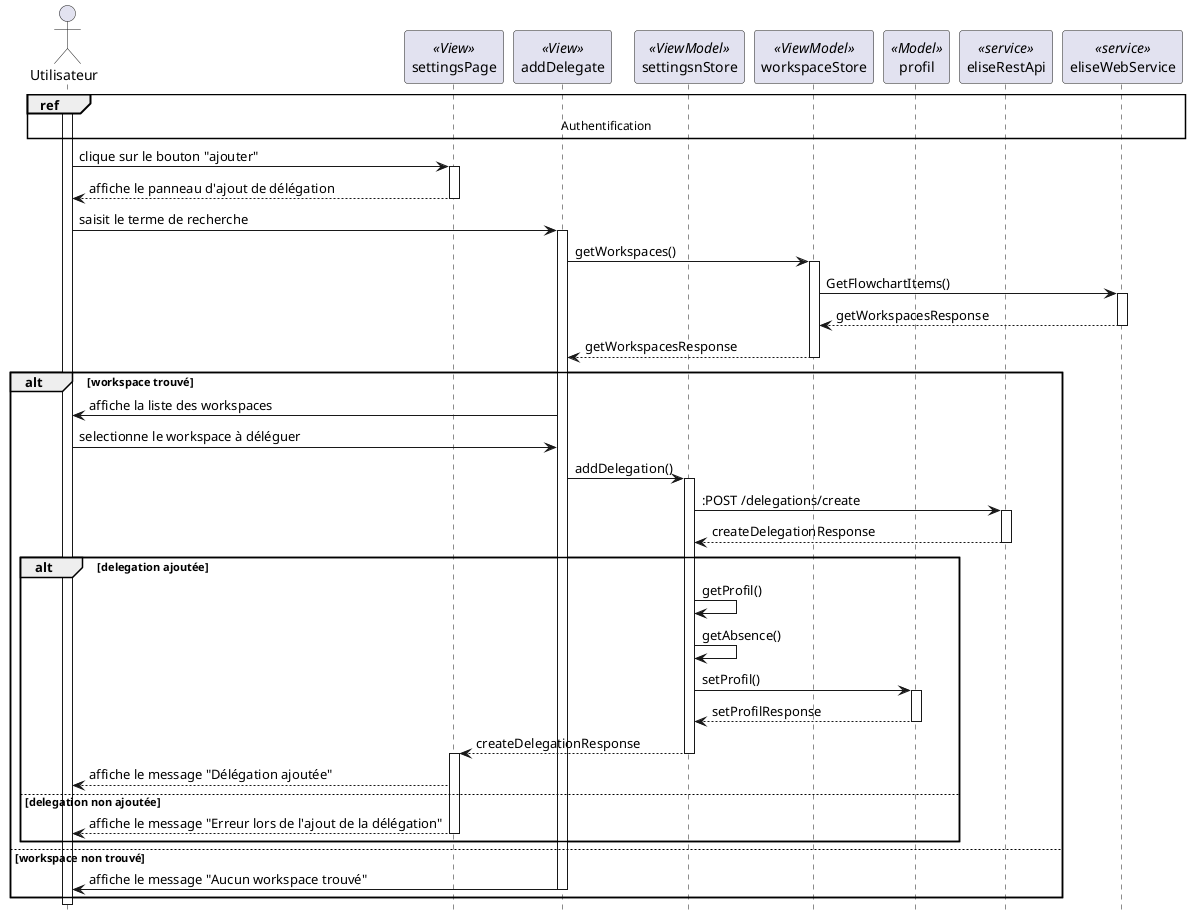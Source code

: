 @startuml sequence_search_affect_delegation

hide footbox


actor "Utilisateur" as user
participant "settingsPage" as settingsPage << View >>
participant "addDelegate" as delegate << View >>
participant "settingsnStore" as settingsnStore << ViewModel >>
participant "workspaceStore" as workspaceStore << ViewModel >>
participant "profil" as profil << Model >>
participant "eliseRestApi" as eliseRestApi << service >>
participant "eliseWebService" as es << service >>
ref over user,settingsPage,profil,settingsnStore,es,workspaceStore,eliseRestApi : Authentification

activate user
user -> settingsPage : clique sur le bouton "ajouter"
activate settingsPage
settingsPage --> user : affiche le panneau d'ajout de délégation
deactivate settingsPage
user -> delegate : saisit le terme de recherche 
activate delegate
delegate -> workspaceStore : getWorkspaces()
activate workspaceStore
workspaceStore -> es : GetFlowchartItems()
activate es
es --> workspaceStore : getWorkspacesResponse
deactivate es
workspaceStore --> delegate : getWorkspacesResponse
deactivate workspaceStore
alt workspace trouvé
    delegate -> user : affiche la liste des workspaces
    user -> delegate : selectionne le workspace à déléguer
    delegate -> settingsnStore : addDelegation()
    activate settingsnStore
    settingsnStore -> eliseRestApi : :POST /delegations/create
    activate eliseRestApi
    eliseRestApi --> settingsnStore : createDelegationResponse
    deactivate eliseRestApi
    alt delegation ajoutée
        settingsnStore -> settingsnStore : getProfil()
        settingsnStore -> settingsnStore : getAbsence()
        settingsnStore -> profil : setProfil()
        activate profil
        profil --> settingsnStore : setProfilResponse
        deactivate profil
        settingsnStore --> settingsPage : createDelegationResponse
        deactivate settingsnStore
        activate settingsPage
        settingsPage --> user : affiche le message "Délégation ajoutée"
    else delegation non ajoutée
        settingsPage --> user : affiche le message "Erreur lors de l'ajout de la délégation"
        deactivate settingsPage
    end 
else workspace non trouvé
    delegate -> user : affiche le message "Aucun workspace trouvé"
    deactivate delegate

end
deactivate user
